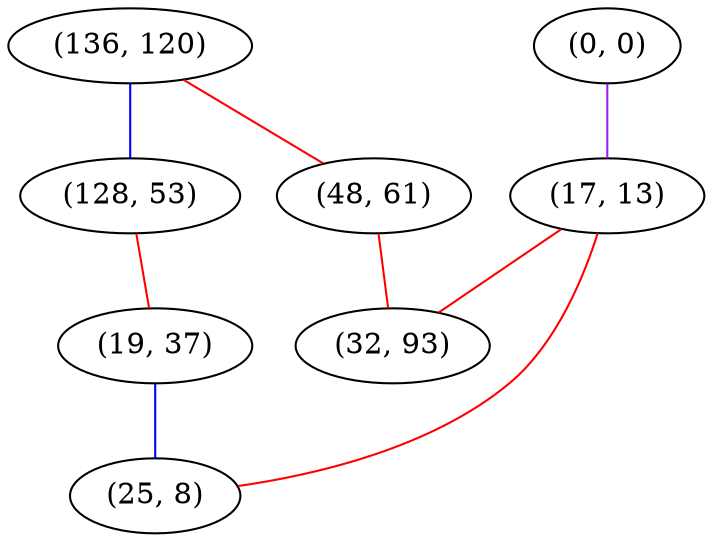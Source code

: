 graph "" {
"(136, 120)";
"(128, 53)";
"(48, 61)";
"(19, 37)";
"(0, 0)";
"(17, 13)";
"(25, 8)";
"(32, 93)";
"(136, 120)" -- "(128, 53)"  [color=blue, key=0, weight=3];
"(136, 120)" -- "(48, 61)"  [color=red, key=0, weight=1];
"(128, 53)" -- "(19, 37)"  [color=red, key=0, weight=1];
"(48, 61)" -- "(32, 93)"  [color=red, key=0, weight=1];
"(19, 37)" -- "(25, 8)"  [color=blue, key=0, weight=3];
"(0, 0)" -- "(17, 13)"  [color=purple, key=0, weight=4];
"(17, 13)" -- "(25, 8)"  [color=red, key=0, weight=1];
"(17, 13)" -- "(32, 93)"  [color=red, key=0, weight=1];
}
